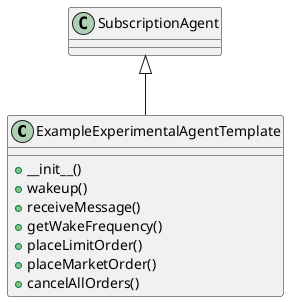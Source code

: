 @startuml
class ExampleExperimentalAgentTemplate {
  + __init__()
  + wakeup()
  + receiveMessage()
  + getWakeFrequency()
  + placeLimitOrder()
  + placeMarketOrder()
  + cancelAllOrders()
}
SubscriptionAgent <|-- ExampleExperimentalAgentTemplate
@enduml